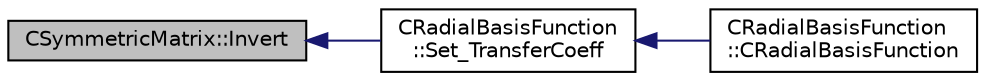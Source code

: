 digraph "CSymmetricMatrix::Invert"
{
  edge [fontname="Helvetica",fontsize="10",labelfontname="Helvetica",labelfontsize="10"];
  node [fontname="Helvetica",fontsize="10",shape=record];
  rankdir="LR";
  Node14 [label="CSymmetricMatrix::Invert",height=0.2,width=0.4,color="black", fillcolor="grey75", style="filled", fontcolor="black"];
  Node14 -> Node15 [dir="back",color="midnightblue",fontsize="10",style="solid",fontname="Helvetica"];
  Node15 [label="CRadialBasisFunction\l::Set_TransferCoeff",height=0.2,width=0.4,color="black", fillcolor="white", style="filled",URL="$class_c_radial_basis_function.html#a913cab8d07b872d2b545fd1b8c0c91d3",tooltip="Set up transfer matrix defining relation between two meshes. "];
  Node15 -> Node16 [dir="back",color="midnightblue",fontsize="10",style="solid",fontname="Helvetica"];
  Node16 [label="CRadialBasisFunction\l::CRadialBasisFunction",height=0.2,width=0.4,color="black", fillcolor="white", style="filled",URL="$class_c_radial_basis_function.html#a390e7399b8fd35938449c1da47a79321",tooltip="Constructor of the class. "];
}
